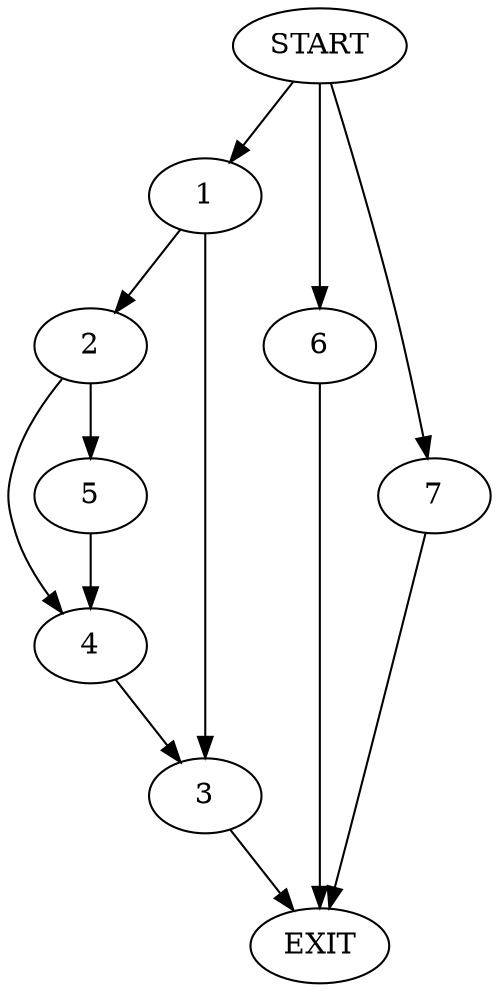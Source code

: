 digraph {
0 [label="START"]
8 [label="EXIT"]
0 -> 1
1 -> 2
1 -> 3
3 -> 8
2 -> 4
2 -> 5
5 -> 4
4 -> 3
0 -> 6
6 -> 8
0 -> 7
7 -> 8
}
